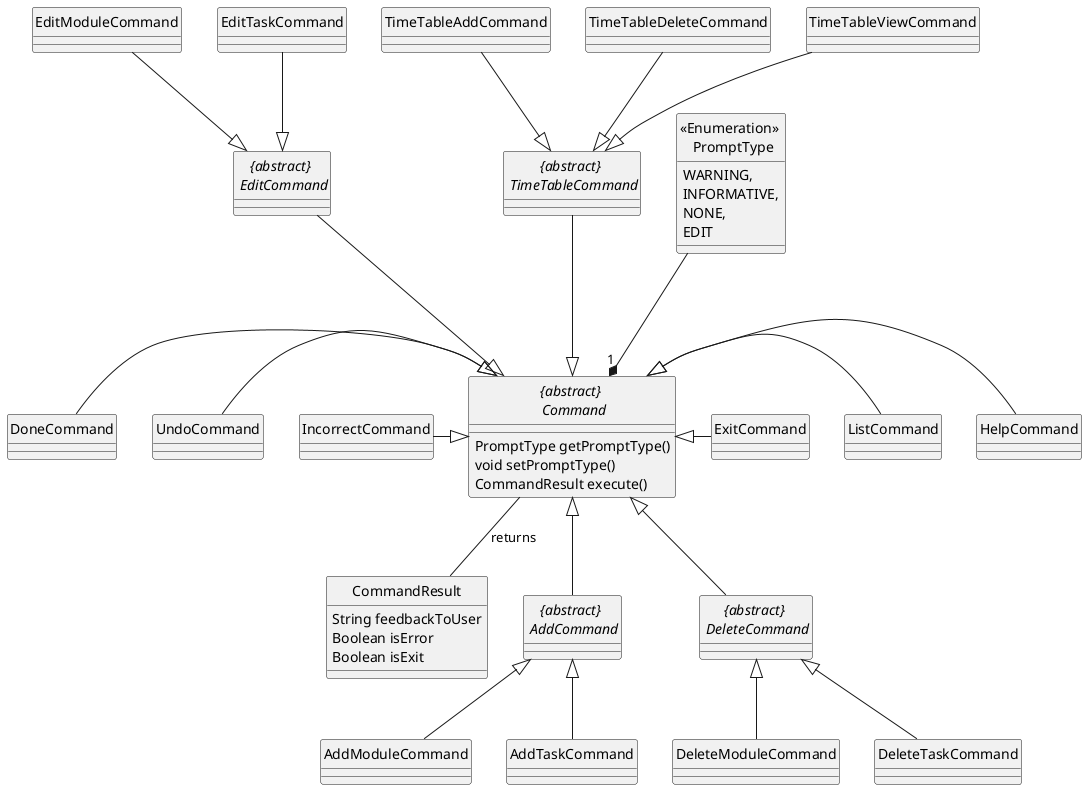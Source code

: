 @startuml

hide circle
skinparam classAttributeIconSize 0

abstract class "{abstract} \n Command" {
    PromptType getPromptType()
    void setPromptType()
    CommandResult execute()
}

class CommandResult {
    String feedbackToUser
    Boolean isError
    Boolean isExit
}

abstract class "{abstract} \n AddCommand"
class AddModuleCommand
class AddTaskCommand

abstract class "{abstract} \n DeleteCommand"
class DeleteModuleCommand
class DeleteTaskCommand

abstract class "{abstract} \n EditCommand"
class EditModuleCommand
class EditTaskCommand

abstract class "{abstract} \n TimeTableCommand"
class TimeTableAddCommand
class TimeTableDeleteCommand
class TimeTableViewCommand

class DoneCommand
class UndoCommand
class HelpCommand
class ListCommand
class ExitCommand
class IncorrectCommand
enum "<<Enumeration>> \n PromptType" {
    WARNING,
    INFORMATIVE,
    NONE,
    EDIT
}

"{abstract} \n Command" <|- HelpCommand
"{abstract} \n Command" <|- ListCommand
"{abstract} \n Command" <|- ExitCommand
"{abstract} \n Command" <|-- "{abstract} \n DeleteCommand"
"{abstract} \n Command" <|-- "{abstract} \n AddCommand"
"{abstract} \n EditCommand" ---|> "{abstract} \n Command"
DoneCommand -|> "{abstract} \n Command"
UndoCommand -|> "{abstract} \n Command"
IncorrectCommand -|> "{abstract} \n Command"
"{abstract} \n TimeTableCommand" ---|> "{abstract} \n Command"

"<<Enumeration>> \n PromptType" ---* "1" "{abstract} \n Command"

"{abstract} \n Command" -- CommandResult : returns

"{abstract} \n AddCommand" <|-- AddModuleCommand
"{abstract} \n AddCommand" <|-- AddTaskCommand

"{abstract} \n DeleteCommand" <|-- DeleteModuleCommand
"{abstract} \n DeleteCommand" <|-- DeleteTaskCommand

EditModuleCommand --|> "{abstract} \n EditCommand"
EditTaskCommand --|> "{abstract} \n EditCommand"

TimeTableAddCommand --|> "{abstract} \n TimeTableCommand"
TimeTableDeleteCommand --|> "{abstract} \n TimeTableCommand"
TimeTableViewCommand --|> "{abstract} \n TimeTableCommand"

@enduml